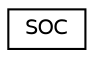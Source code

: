 digraph "Graphical Class Hierarchy"
{
  edge [fontname="Helvetica",fontsize="10",labelfontname="Helvetica",labelfontsize="10"];
  node [fontname="Helvetica",fontsize="10",shape=record];
  rankdir="LR";
  Node0 [label="SOC",height=0.2,width=0.4,color="black", fillcolor="white", style="filled",URL="$class_s_o_c.html"];
}
